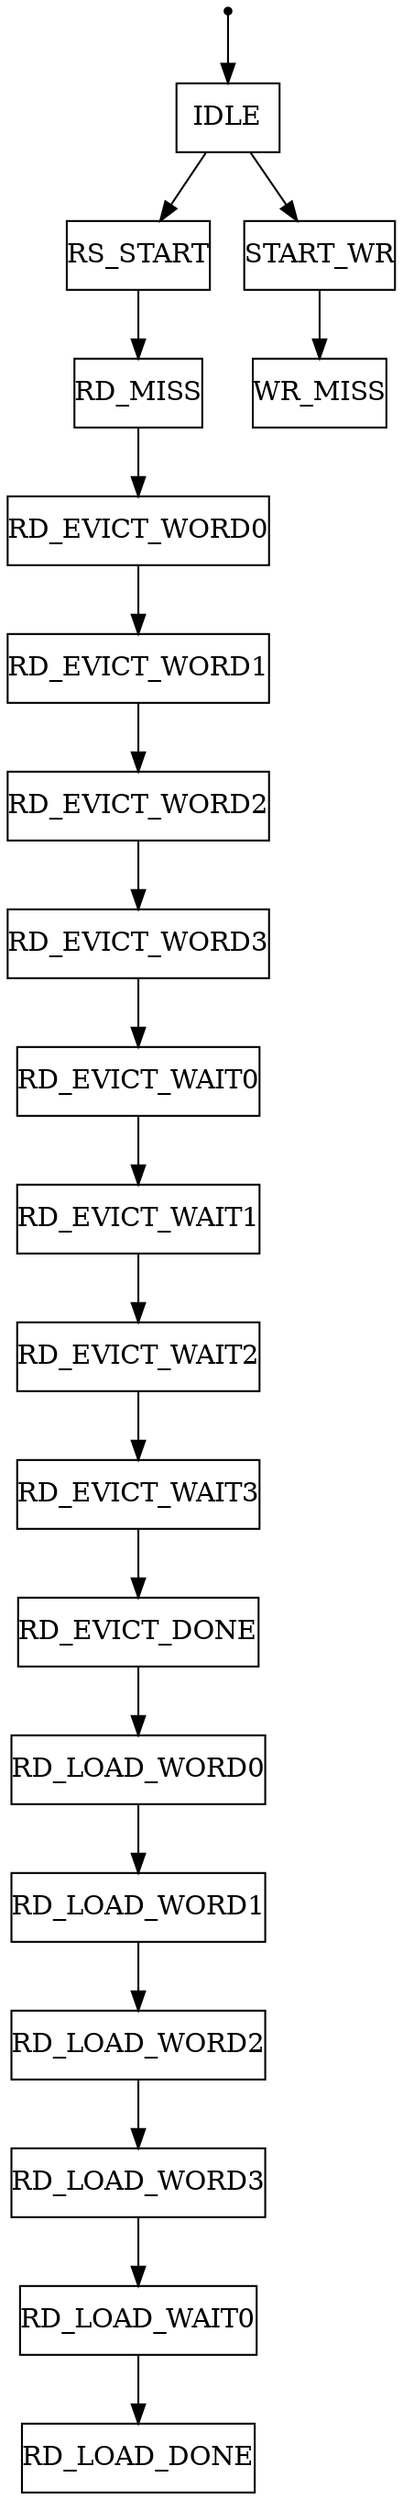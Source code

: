 digraph controller_fsm {
    // rankdir = "LR";

    node [shape=point] RESET;

    node [shape=box, margin=0];
    IDLE;
    RS_START;
    RD_MISS;
    RD_EVICT_WORD0;
    RD_EVICT_WORD1;
    RD_EVICT_WORD2;
    RD_EVICT_WORD3;
    RD_EVICT_WAIT0;
    RD_EVICT_WAIT1;
    RD_EVICT_WAIT2;
    RD_EVICT_DONE;
    RD_LOAD_WORD0;
    RD_LOAD_WORD1;
    RD_LOAD_WORD2;
    RD_LOAD_WORD3;
    RD_LOAD_WAIT0;
    RD_LOAD_DONE;

    START_WR;
    WR_MISS;

    RESET -> IDLE;

    IDLE -> RS_START;
    RS_START -> RD_MISS;

    RD_MISS -> RD_EVICT_WORD0;

    RD_EVICT_WORD0 -> RD_EVICT_WORD1;
    RD_EVICT_WORD1 -> RD_EVICT_WORD2;
    RD_EVICT_WORD2 -> RD_EVICT_WORD3;
    RD_EVICT_WORD3 -> RD_EVICT_WAIT0;

    RD_EVICT_WAIT0 -> RD_EVICT_WAIT1;
    RD_EVICT_WAIT1 -> RD_EVICT_WAIT2;
    RD_EVICT_WAIT2 -> RD_EVICT_WAIT3;
    RD_EVICT_WAIT3 -> RD_EVICT_DONE;

    RD_EVICT_DONE -> RD_LOAD_WORD0;

    RD_LOAD_WORD0 -> RD_LOAD_WORD1;
    RD_LOAD_WORD1 -> RD_LOAD_WORD2;
    RD_LOAD_WORD2 -> RD_LOAD_WORD3;
    RD_LOAD_WORD3 -> RD_LOAD_WAIT0;
    RD_LOAD_WAIT0 -> RD_LOAD_DONE;

    IDLE -> START_WR;
    START_WR -> WR_MISS;
}
